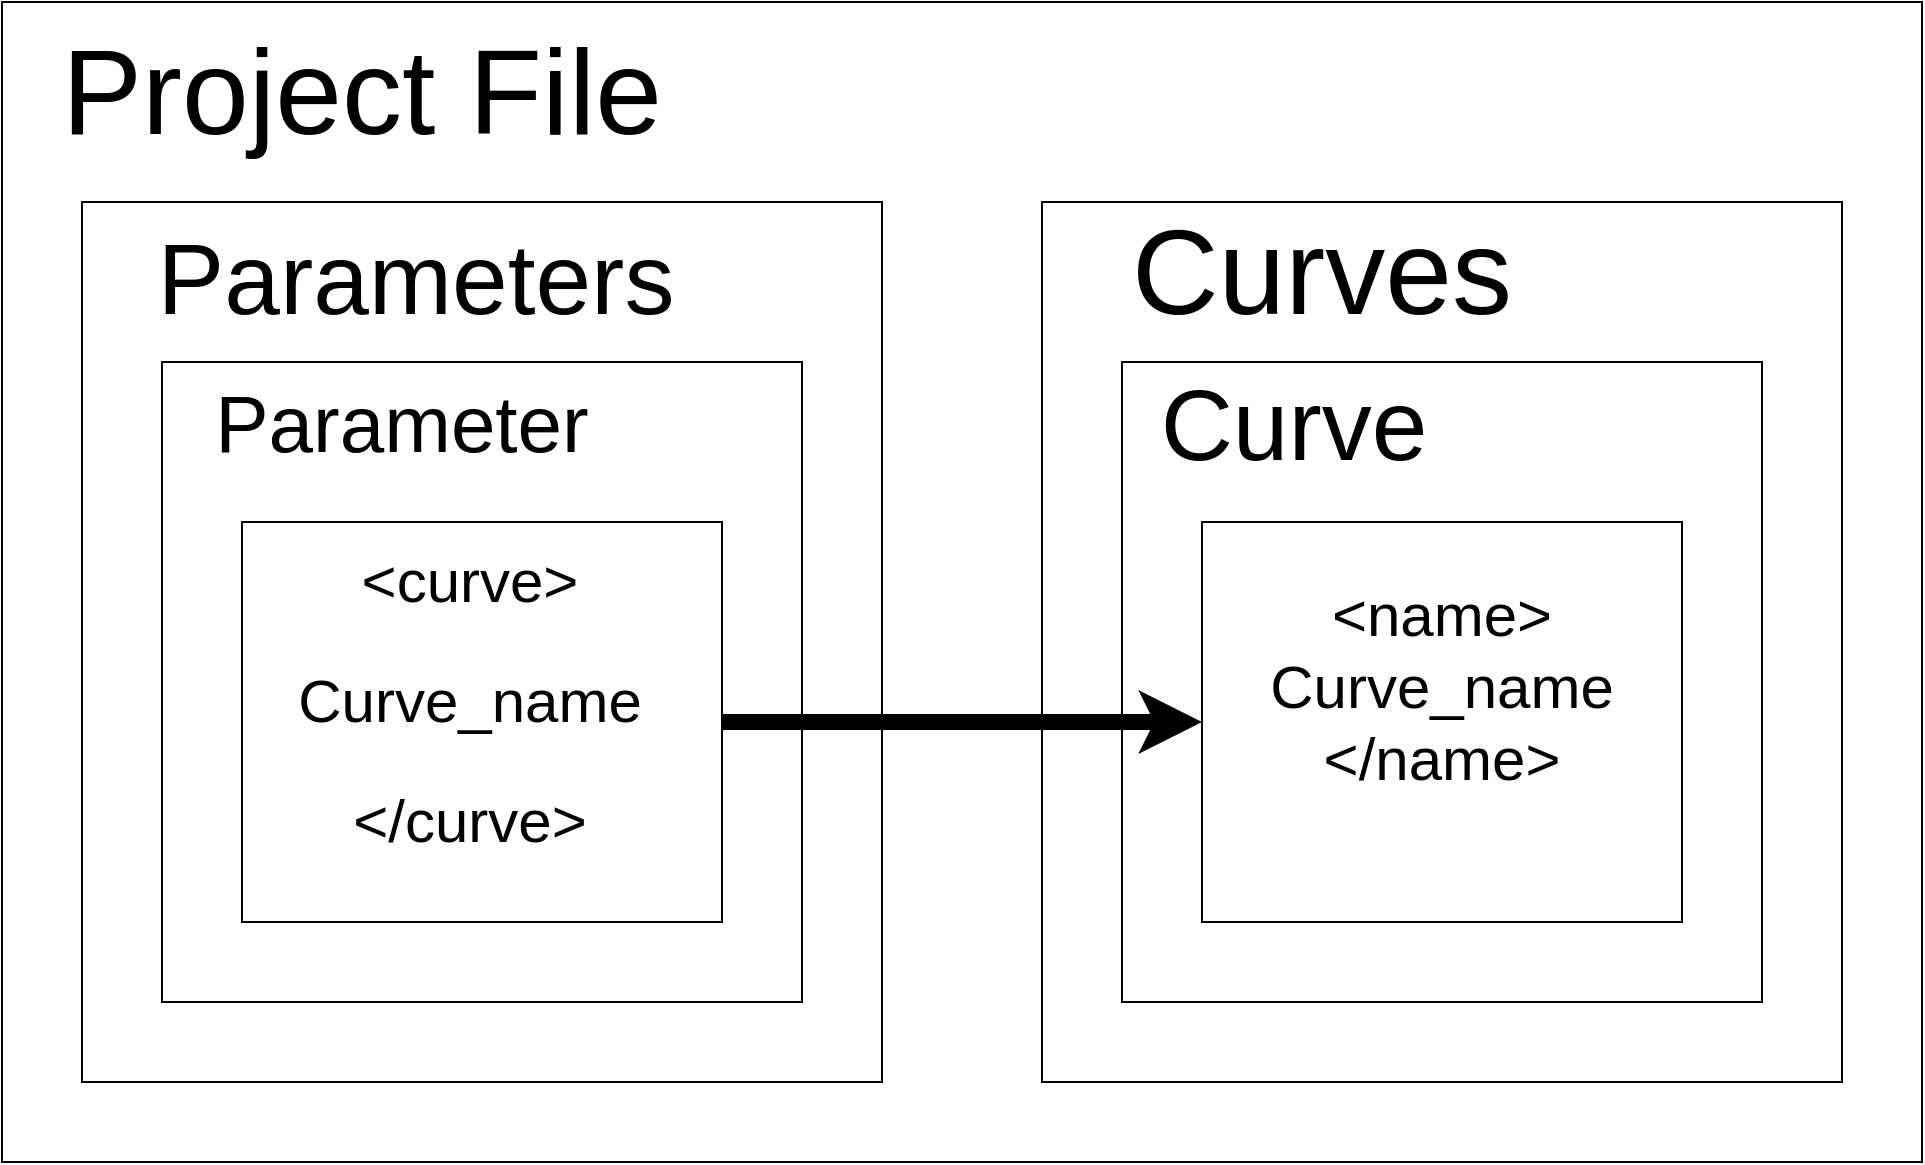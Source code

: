 <mxfile version="16.5.1" type="device"><diagram id="Ea5Xswr2lk4uTsUS1zHi" name="Page-1"><mxGraphModel dx="1422" dy="905" grid="1" gridSize="10" guides="1" tooltips="1" connect="1" arrows="1" fold="1" page="1" pageScale="1" pageWidth="1169" pageHeight="827" math="0" shadow="0"><root><mxCell id="0"/><mxCell id="1" parent="0"/><mxCell id="hIcmq-ecIY9JMNl0FEkK-9" value="" style="rounded=0;whiteSpace=wrap;html=1;fontSize=60;fillColor=none;" vertex="1" parent="1"><mxGeometry x="40" y="60" width="960" height="580" as="geometry"/></mxCell><mxCell id="hIcmq-ecIY9JMNl0FEkK-7" value="Project File" style="text;html=1;strokeColor=none;fillColor=none;align=center;verticalAlign=middle;whiteSpace=wrap;rounded=0;fontSize=60;" vertex="1" parent="1"><mxGeometry x="60" y="90" width="320" height="30" as="geometry"/></mxCell><mxCell id="hIcmq-ecIY9JMNl0FEkK-8" value="" style="rounded=0;whiteSpace=wrap;html=1;fontSize=60;fillColor=none;" vertex="1" parent="1"><mxGeometry x="80" y="160" width="400" height="440" as="geometry"/></mxCell><mxCell id="hIcmq-ecIY9JMNl0FEkK-10" value="&lt;font style=&quot;font-size: 50px&quot;&gt;Parameters&lt;/font&gt;" style="text;html=1;strokeColor=none;fillColor=none;align=center;verticalAlign=middle;whiteSpace=wrap;rounded=0;fontSize=60;" vertex="1" parent="1"><mxGeometry x="217" y="180" width="60" height="30" as="geometry"/></mxCell><mxCell id="hIcmq-ecIY9JMNl0FEkK-11" value="" style="rounded=0;whiteSpace=wrap;html=1;fontSize=50;fillColor=none;" vertex="1" parent="1"><mxGeometry x="120" y="240" width="320" height="320" as="geometry"/></mxCell><mxCell id="hIcmq-ecIY9JMNl0FEkK-12" value="&lt;font style=&quot;font-size: 40px&quot;&gt;Parameter&lt;/font&gt;" style="text;html=1;strokeColor=none;fillColor=none;align=center;verticalAlign=middle;whiteSpace=wrap;rounded=0;fontSize=50;" vertex="1" parent="1"><mxGeometry x="210" y="252" width="60" height="30" as="geometry"/></mxCell><mxCell id="hIcmq-ecIY9JMNl0FEkK-13" value="" style="rounded=0;whiteSpace=wrap;html=1;fontSize=40;fillColor=none;" vertex="1" parent="1"><mxGeometry x="560" y="160" width="400" height="440" as="geometry"/></mxCell><mxCell id="hIcmq-ecIY9JMNl0FEkK-14" value="&lt;font style=&quot;font-size: 60px&quot;&gt;Curves&lt;/font&gt;" style="text;html=1;strokeColor=none;fillColor=none;align=center;verticalAlign=middle;whiteSpace=wrap;rounded=0;fontSize=40;" vertex="1" parent="1"><mxGeometry x="670" y="180" width="60" height="30" as="geometry"/></mxCell><mxCell id="hIcmq-ecIY9JMNl0FEkK-15" value="" style="rounded=0;whiteSpace=wrap;html=1;fontSize=60;fillColor=none;" vertex="1" parent="1"><mxGeometry x="600" y="240" width="320" height="320" as="geometry"/></mxCell><mxCell id="hIcmq-ecIY9JMNl0FEkK-22" style="edgeStyle=orthogonalEdgeStyle;rounded=0;orthogonalLoop=1;jettySize=auto;html=1;exitX=1;exitY=0.5;exitDx=0;exitDy=0;entryX=0;entryY=0.5;entryDx=0;entryDy=0;fontSize=30;strokeWidth=8;" edge="1" parent="1" source="hIcmq-ecIY9JMNl0FEkK-16" target="hIcmq-ecIY9JMNl0FEkK-19"><mxGeometry relative="1" as="geometry"/></mxCell><mxCell id="hIcmq-ecIY9JMNl0FEkK-16" value="" style="rounded=0;whiteSpace=wrap;html=1;fontSize=60;fillColor=none;" vertex="1" parent="1"><mxGeometry x="160" y="320" width="240" height="200" as="geometry"/></mxCell><mxCell id="hIcmq-ecIY9JMNl0FEkK-17" value="&lt;font style=&quot;font-size: 50px&quot;&gt;Curve&lt;/font&gt;" style="text;html=1;strokeColor=none;fillColor=none;align=center;verticalAlign=middle;whiteSpace=wrap;rounded=0;fontSize=60;" vertex="1" parent="1"><mxGeometry x="656" y="253" width="60" height="30" as="geometry"/></mxCell><mxCell id="hIcmq-ecIY9JMNl0FEkK-18" value="&lt;font style=&quot;font-size: 30px&quot;&gt;&amp;lt;curve&amp;gt;&lt;br&gt;Curve_name&lt;br&gt;&amp;lt;/curve&amp;gt;&lt;/font&gt;" style="text;html=1;strokeColor=none;fillColor=none;align=center;verticalAlign=middle;whiteSpace=wrap;rounded=0;fontSize=50;" vertex="1" parent="1"><mxGeometry x="244" y="387" width="60" height="30" as="geometry"/></mxCell><mxCell id="hIcmq-ecIY9JMNl0FEkK-19" value="" style="rounded=0;whiteSpace=wrap;html=1;fontSize=30;fillColor=none;" vertex="1" parent="1"><mxGeometry x="640" y="320" width="240" height="200" as="geometry"/></mxCell><mxCell id="hIcmq-ecIY9JMNl0FEkK-21" value="&amp;lt;name&amp;gt;&lt;br&gt;Curve_name&lt;br&gt;&amp;lt;/name&amp;gt;" style="text;html=1;strokeColor=none;fillColor=none;align=center;verticalAlign=middle;whiteSpace=wrap;rounded=0;fontSize=30;" vertex="1" parent="1"><mxGeometry x="730" y="387" width="60" height="30" as="geometry"/></mxCell></root></mxGraphModel></diagram></mxfile>